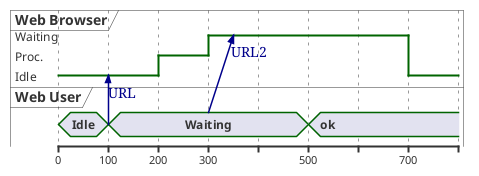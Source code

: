 {
  "sha1": "mtk6d27v14w8rbzxz2p77wba1fg8co3",
  "insertion": {
    "when": "2024-06-03T18:59:35.672Z",
    "user": "plantuml@gmail.com"
  }
}
@startuml
robust "Web Browser" as WB
concise "Web User" as WU

@0
WU is Idle
WB is Idle

@100
WU -> WB : URL
WU is Waiting

@200
WB is Proc.

@300
WU -> WB@350 : URL2
WB is Waiting

@+200
WU is ok

@+200
WB is Idle

@enduml
